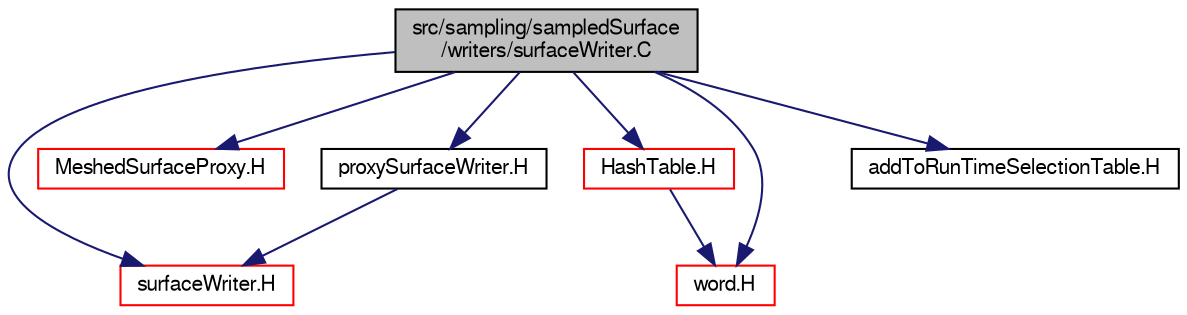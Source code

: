 digraph "src/sampling/sampledSurface/writers/surfaceWriter.C"
{
  bgcolor="transparent";
  edge [fontname="FreeSans",fontsize="10",labelfontname="FreeSans",labelfontsize="10"];
  node [fontname="FreeSans",fontsize="10",shape=record];
  Node0 [label="src/sampling/sampledSurface\l/writers/surfaceWriter.C",height=0.2,width=0.4,color="black", fillcolor="grey75", style="filled", fontcolor="black"];
  Node0 -> Node1 [color="midnightblue",fontsize="10",style="solid",fontname="FreeSans"];
  Node1 [label="surfaceWriter.H",height=0.2,width=0.4,color="red",URL="$a14885.html"];
  Node0 -> Node146 [color="midnightblue",fontsize="10",style="solid",fontname="FreeSans"];
  Node146 [label="MeshedSurfaceProxy.H",height=0.2,width=0.4,color="red",URL="$a15074.html"];
  Node0 -> Node175 [color="midnightblue",fontsize="10",style="solid",fontname="FreeSans"];
  Node175 [label="proxySurfaceWriter.H",height=0.2,width=0.4,color="black",URL="$a14867.html"];
  Node175 -> Node1 [color="midnightblue",fontsize="10",style="solid",fontname="FreeSans"];
  Node0 -> Node78 [color="midnightblue",fontsize="10",style="solid",fontname="FreeSans"];
  Node78 [label="HashTable.H",height=0.2,width=0.4,color="red",URL="$a08477.html"];
  Node78 -> Node28 [color="midnightblue",fontsize="10",style="solid",fontname="FreeSans"];
  Node28 [label="word.H",height=0.2,width=0.4,color="red",URL="$a12662.html"];
  Node0 -> Node28 [color="midnightblue",fontsize="10",style="solid",fontname="FreeSans"];
  Node0 -> Node176 [color="midnightblue",fontsize="10",style="solid",fontname="FreeSans"];
  Node176 [label="addToRunTimeSelectionTable.H",height=0.2,width=0.4,color="black",URL="$a09263.html",tooltip="Macros for easy insertion into run-time selection tables. "];
}
